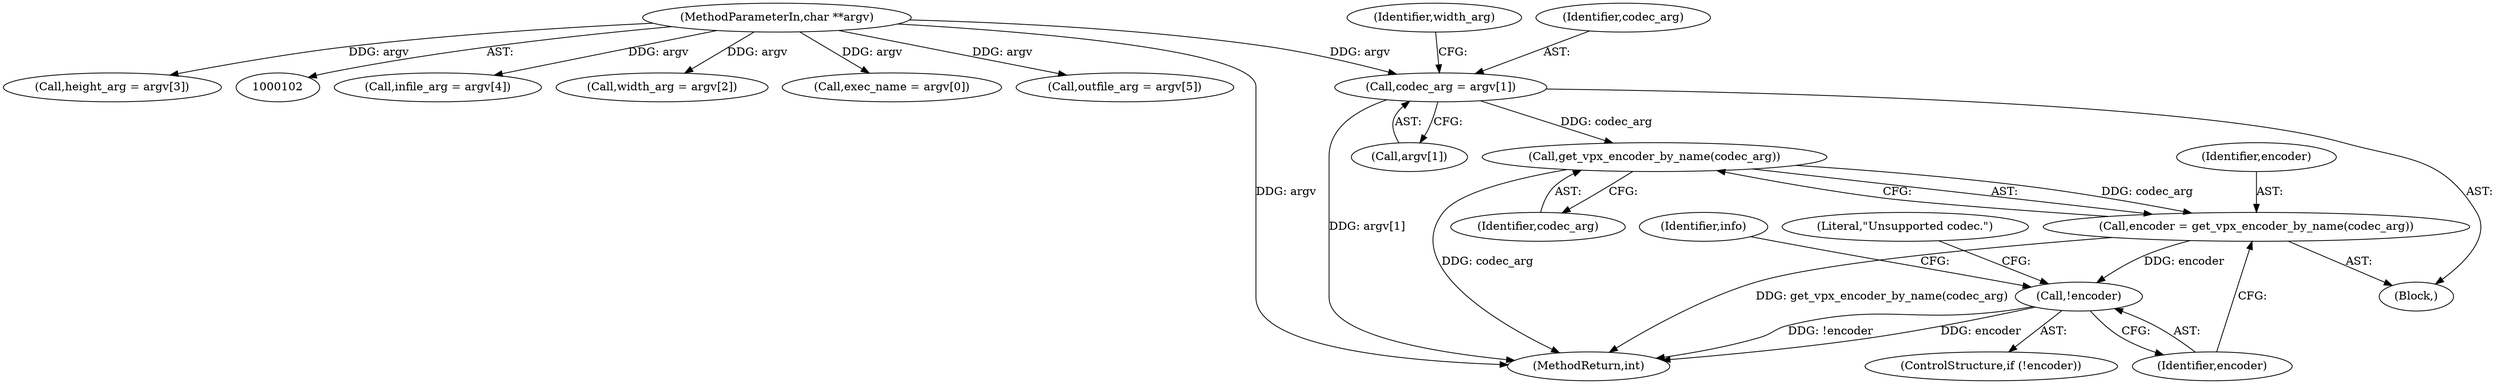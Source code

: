 digraph "0_Android_5a9753fca56f0eeb9f61e342b2fccffc364f9426_18@array" {
"1000137" [label="(Call,codec_arg = argv[1])"];
"1000104" [label="(MethodParameterIn,char **argv)"];
"1000175" [label="(Call,get_vpx_encoder_by_name(codec_arg))"];
"1000173" [label="(Call,encoder = get_vpx_encoder_by_name(codec_arg))"];
"1000178" [label="(Call,!encoder)"];
"1000173" [label="(Call,encoder = get_vpx_encoder_by_name(codec_arg))"];
"1000143" [label="(Identifier,width_arg)"];
"1000177" [label="(ControlStructure,if (!encoder))"];
"1000137" [label="(Call,codec_arg = argv[1])"];
"1000184" [label="(Identifier,info)"];
"1000152" [label="(Call,infile_arg = argv[4])"];
"1000174" [label="(Identifier,encoder)"];
"1000142" [label="(Call,width_arg = argv[2])"];
"1000105" [label="(Block,)"];
"1000162" [label="(Call,exec_name = argv[0])"];
"1000489" [label="(MethodReturn,int)"];
"1000138" [label="(Identifier,codec_arg)"];
"1000157" [label="(Call,outfile_arg = argv[5])"];
"1000178" [label="(Call,!encoder)"];
"1000176" [label="(Identifier,codec_arg)"];
"1000139" [label="(Call,argv[1])"];
"1000175" [label="(Call,get_vpx_encoder_by_name(codec_arg))"];
"1000147" [label="(Call,height_arg = argv[3])"];
"1000179" [label="(Identifier,encoder)"];
"1000181" [label="(Literal,\"Unsupported codec.\")"];
"1000104" [label="(MethodParameterIn,char **argv)"];
"1000137" -> "1000105"  [label="AST: "];
"1000137" -> "1000139"  [label="CFG: "];
"1000138" -> "1000137"  [label="AST: "];
"1000139" -> "1000137"  [label="AST: "];
"1000143" -> "1000137"  [label="CFG: "];
"1000137" -> "1000489"  [label="DDG: argv[1]"];
"1000104" -> "1000137"  [label="DDG: argv"];
"1000137" -> "1000175"  [label="DDG: codec_arg"];
"1000104" -> "1000102"  [label="AST: "];
"1000104" -> "1000489"  [label="DDG: argv"];
"1000104" -> "1000142"  [label="DDG: argv"];
"1000104" -> "1000147"  [label="DDG: argv"];
"1000104" -> "1000152"  [label="DDG: argv"];
"1000104" -> "1000157"  [label="DDG: argv"];
"1000104" -> "1000162"  [label="DDG: argv"];
"1000175" -> "1000173"  [label="AST: "];
"1000175" -> "1000176"  [label="CFG: "];
"1000176" -> "1000175"  [label="AST: "];
"1000173" -> "1000175"  [label="CFG: "];
"1000175" -> "1000489"  [label="DDG: codec_arg"];
"1000175" -> "1000173"  [label="DDG: codec_arg"];
"1000173" -> "1000105"  [label="AST: "];
"1000174" -> "1000173"  [label="AST: "];
"1000179" -> "1000173"  [label="CFG: "];
"1000173" -> "1000489"  [label="DDG: get_vpx_encoder_by_name(codec_arg)"];
"1000173" -> "1000178"  [label="DDG: encoder"];
"1000178" -> "1000177"  [label="AST: "];
"1000178" -> "1000179"  [label="CFG: "];
"1000179" -> "1000178"  [label="AST: "];
"1000181" -> "1000178"  [label="CFG: "];
"1000184" -> "1000178"  [label="CFG: "];
"1000178" -> "1000489"  [label="DDG: !encoder"];
"1000178" -> "1000489"  [label="DDG: encoder"];
}
